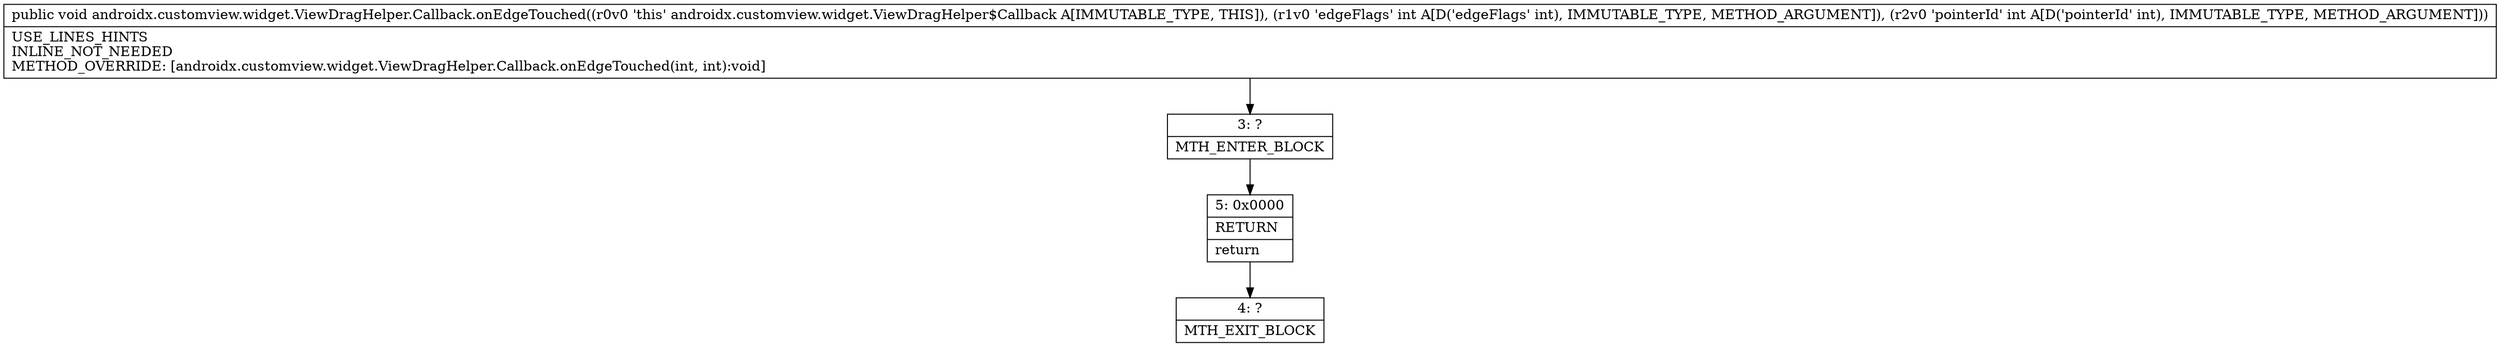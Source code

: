digraph "CFG forandroidx.customview.widget.ViewDragHelper.Callback.onEdgeTouched(II)V" {
Node_3 [shape=record,label="{3\:\ ?|MTH_ENTER_BLOCK\l}"];
Node_5 [shape=record,label="{5\:\ 0x0000|RETURN\l|return\l}"];
Node_4 [shape=record,label="{4\:\ ?|MTH_EXIT_BLOCK\l}"];
MethodNode[shape=record,label="{public void androidx.customview.widget.ViewDragHelper.Callback.onEdgeTouched((r0v0 'this' androidx.customview.widget.ViewDragHelper$Callback A[IMMUTABLE_TYPE, THIS]), (r1v0 'edgeFlags' int A[D('edgeFlags' int), IMMUTABLE_TYPE, METHOD_ARGUMENT]), (r2v0 'pointerId' int A[D('pointerId' int), IMMUTABLE_TYPE, METHOD_ARGUMENT]))  | USE_LINES_HINTS\lINLINE_NOT_NEEDED\lMETHOD_OVERRIDE: [androidx.customview.widget.ViewDragHelper.Callback.onEdgeTouched(int, int):void]\l}"];
MethodNode -> Node_3;Node_3 -> Node_5;
Node_5 -> Node_4;
}


